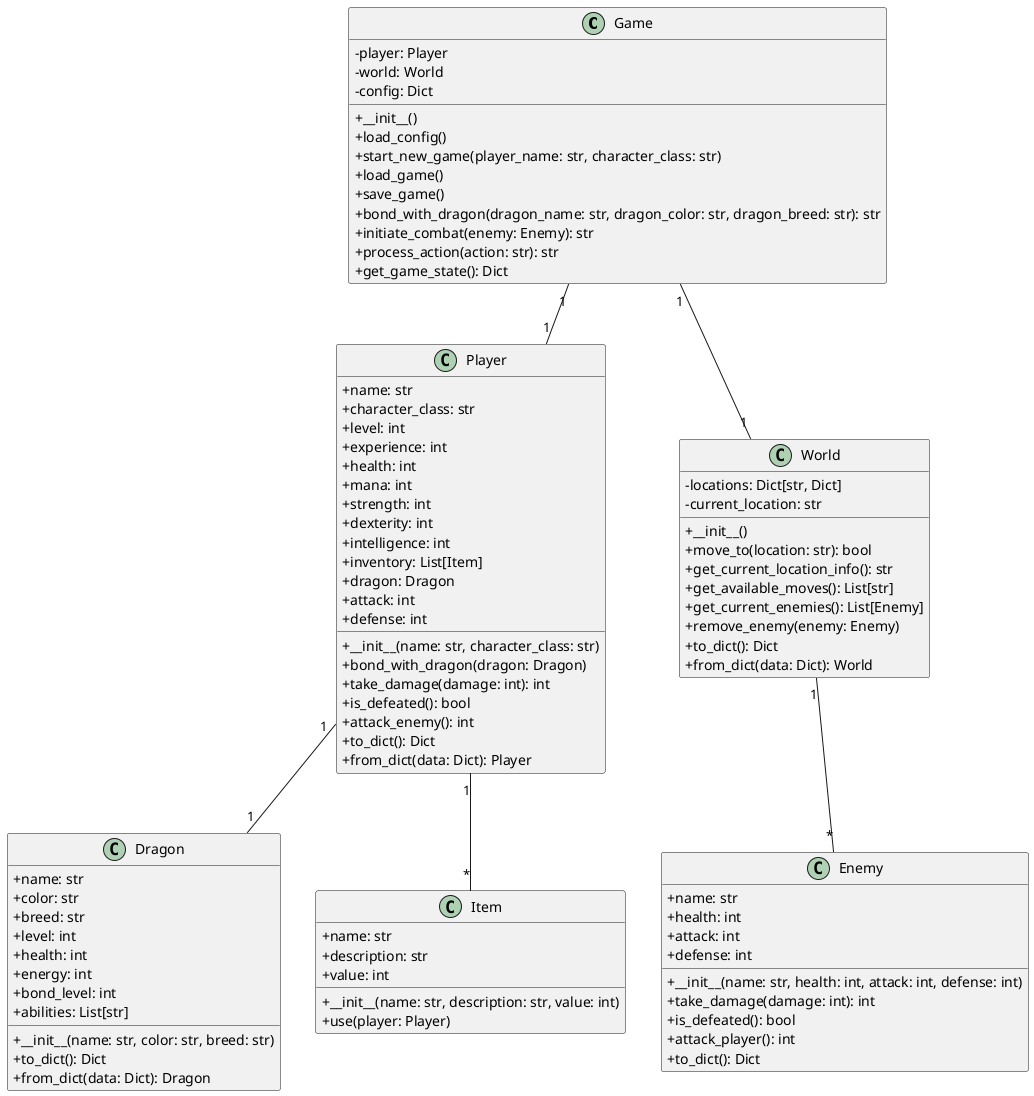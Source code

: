 @startuml
skinparam classAttributeIconSize 0

class Game {
  -player: Player
  -world: World
  -config: Dict
  +__init__()
  +load_config()
  +start_new_game(player_name: str, character_class: str)
  +load_game()
  +save_game()
  +bond_with_dragon(dragon_name: str, dragon_color: str, dragon_breed: str): str
  +initiate_combat(enemy: Enemy): str
  +process_action(action: str): str
  +get_game_state(): Dict
}

class Player {
  +name: str
  +character_class: str
  +level: int
  +experience: int
  +health: int
  +mana: int
  +strength: int
  +dexterity: int
  +intelligence: int
  +inventory: List[Item]
  +dragon: Dragon
  +attack: int
  +defense: int
  +__init__(name: str, character_class: str)
  +bond_with_dragon(dragon: Dragon)
  +take_damage(damage: int): int
  +is_defeated(): bool
  +attack_enemy(): int
  +to_dict(): Dict
  +from_dict(data: Dict): Player
}

class Dragon {
  +name: str
  +color: str
  +breed: str
  +level: int
  +health: int
  +energy: int
  +bond_level: int
  +abilities: List[str]
  +__init__(name: str, color: str, breed: str)
  +to_dict(): Dict
  +from_dict(data: Dict): Dragon
}

class World {
  -locations: Dict[str, Dict]
  -current_location: str
  +__init__()
  +move_to(location: str): bool
  +get_current_location_info(): str
  +get_available_moves(): List[str]
  +get_current_enemies(): List[Enemy]
  +remove_enemy(enemy: Enemy)
  +to_dict(): Dict
  +from_dict(data: Dict): World
}

class Enemy {
  +name: str
  +health: int
  +attack: int
  +defense: int
  +__init__(name: str, health: int, attack: int, defense: int)
  +take_damage(damage: int): int
  +is_defeated(): bool
  +attack_player(): int
  +to_dict(): Dict
}

class Item {
  +name: str
  +description: str
  +value: int
  +__init__(name: str, description: str, value: int)
  +use(player: Player)
}

Game "1" -- "1" Player
Game "1" -- "1" World
World "1" -- "*" Enemy
Player "1" -- "1" Dragon
Player "1" -- "*" Item
@enduml
